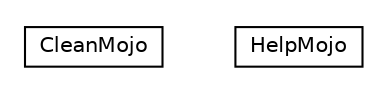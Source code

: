#!/usr/local/bin/dot
#
# Class diagram 
# Generated by UMLGraph version R5_6-24-gf6e263 (http://www.umlgraph.org/)
#

digraph G {
	edge [fontname="Helvetica",fontsize=10,labelfontname="Helvetica",labelfontsize=10];
	node [fontname="Helvetica",fontsize=10,shape=plaintext];
	nodesep=0.25;
	ranksep=0.5;
	// net.trajano.mojo.cleanpom.CleanMojo
	c0 [label=<<table title="net.trajano.mojo.cleanpom.CleanMojo" border="0" cellborder="1" cellspacing="0" cellpadding="2" port="p" href="./CleanMojo.html">
		<tr><td><table border="0" cellspacing="0" cellpadding="1">
<tr><td align="center" balign="center"> CleanMojo </td></tr>
		</table></td></tr>
		</table>>, URL="./CleanMojo.html", fontname="Helvetica", fontcolor="black", fontsize=10.0];
	// net.trajano.mojo.cleanpom.HelpMojo
	c1 [label=<<table title="net.trajano.mojo.cleanpom.HelpMojo" border="0" cellborder="1" cellspacing="0" cellpadding="2" port="p" href="./HelpMojo.html">
		<tr><td><table border="0" cellspacing="0" cellpadding="1">
<tr><td align="center" balign="center"> HelpMojo </td></tr>
		</table></td></tr>
		</table>>, URL="./HelpMojo.html", fontname="Helvetica", fontcolor="black", fontsize=10.0];
}

